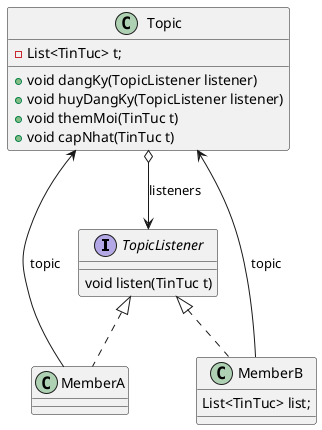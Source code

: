 @startuml
'https://plantuml.com/sequence-diagram

interface TopicListener {
    void listen(TinTuc t)
}

class Topic {
    - List<TinTuc> t;
    + void dangKy(TopicListener listener)
    + void huyDangKy(TopicListener listener)
    + void themMoi(TinTuc t)
    + void capNhat(TinTuc t)
}

TopicListener <|.. MemberA
TopicListener <|.. MemberB
Topic o--> TopicListener: listeners
MemberA -up-> Topic: topic
MemberB -up-> Topic: topic

class MemberA {
}

class MemberB {
    List<TinTuc> list;
}


@enduml